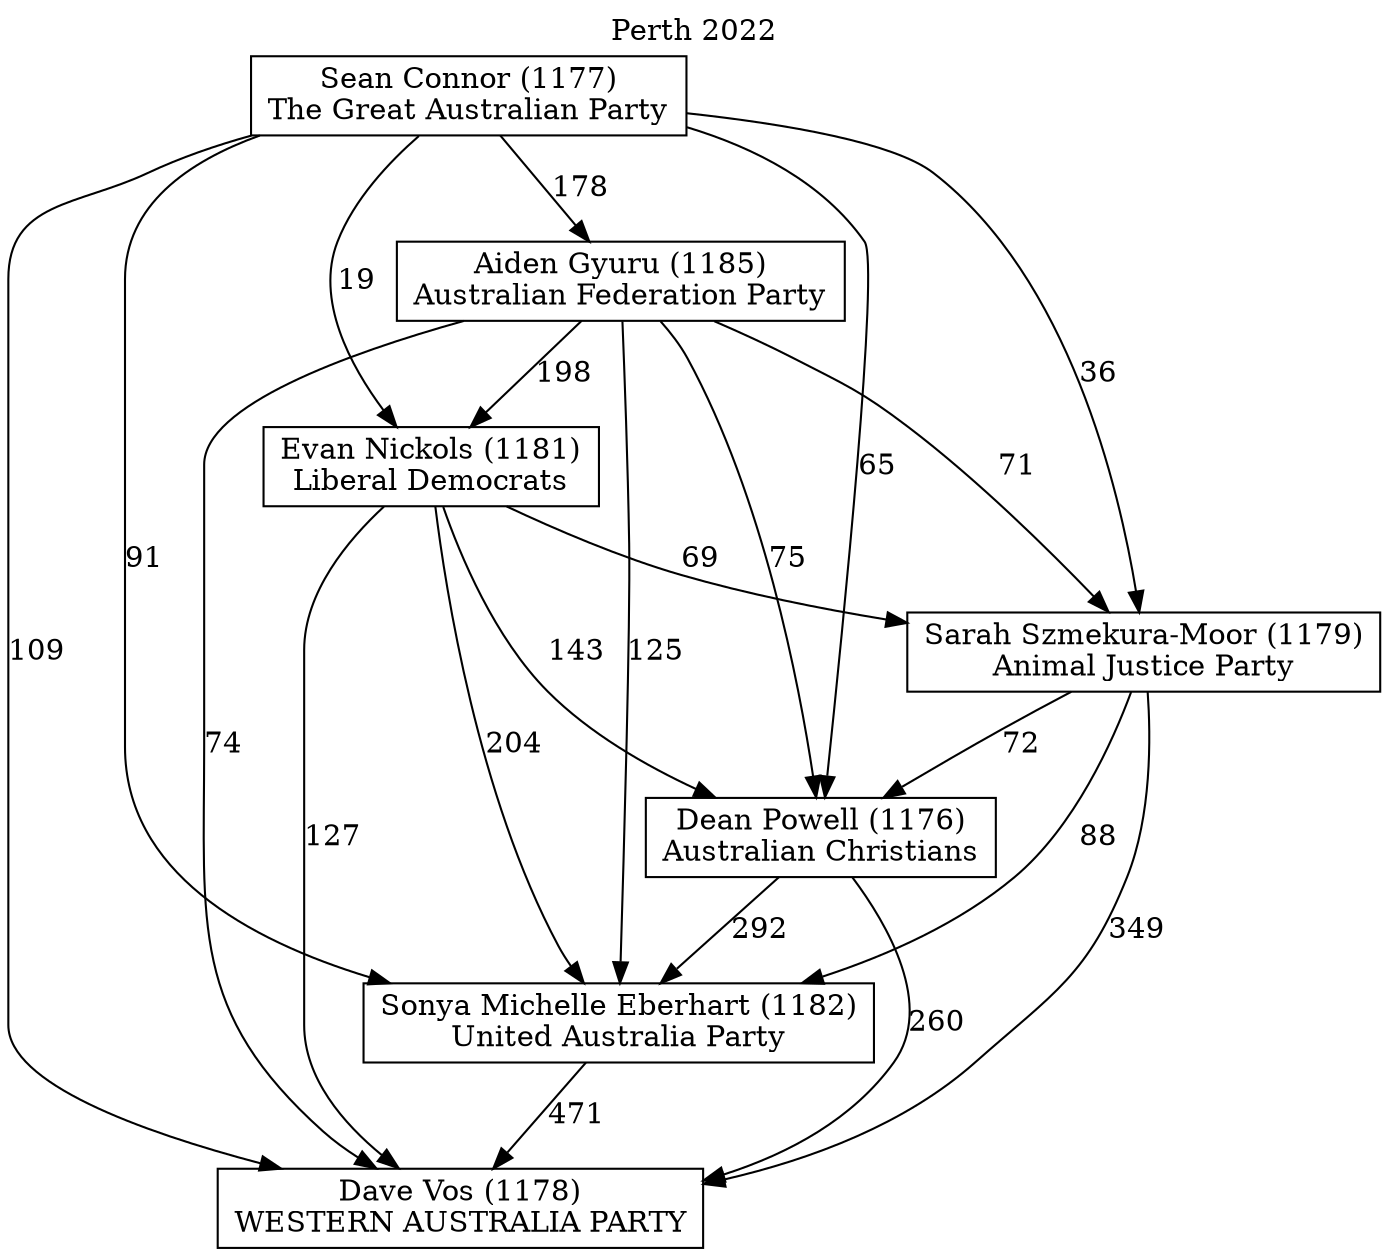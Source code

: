 // House preference flow
digraph "Dave Vos (1178)_Perth_2022" {
	graph [label="Perth 2022" labelloc=t mclimit=10]
	node [shape=box]
	"Sarah Szmekura-Moor (1179)" [label="Sarah Szmekura-Moor (1179)
Animal Justice Party"]
	"Evan Nickols (1181)" [label="Evan Nickols (1181)
Liberal Democrats"]
	"Sean Connor (1177)" [label="Sean Connor (1177)
The Great Australian Party"]
	"Dave Vos (1178)" [label="Dave Vos (1178)
WESTERN AUSTRALIA PARTY"]
	"Dean Powell (1176)" [label="Dean Powell (1176)
Australian Christians"]
	"Sonya Michelle Eberhart (1182)" [label="Sonya Michelle Eberhart (1182)
United Australia Party"]
	"Aiden Gyuru (1185)" [label="Aiden Gyuru (1185)
Australian Federation Party"]
	"Dean Powell (1176)" -> "Dave Vos (1178)" [label=260]
	"Aiden Gyuru (1185)" -> "Sonya Michelle Eberhart (1182)" [label=125]
	"Sean Connor (1177)" -> "Dean Powell (1176)" [label=65]
	"Aiden Gyuru (1185)" -> "Dean Powell (1176)" [label=75]
	"Aiden Gyuru (1185)" -> "Sarah Szmekura-Moor (1179)" [label=71]
	"Evan Nickols (1181)" -> "Sonya Michelle Eberhart (1182)" [label=204]
	"Sean Connor (1177)" -> "Evan Nickols (1181)" [label=19]
	"Evan Nickols (1181)" -> "Sarah Szmekura-Moor (1179)" [label=69]
	"Sean Connor (1177)" -> "Aiden Gyuru (1185)" [label=178]
	"Sean Connor (1177)" -> "Sarah Szmekura-Moor (1179)" [label=36]
	"Sean Connor (1177)" -> "Dave Vos (1178)" [label=109]
	"Sarah Szmekura-Moor (1179)" -> "Dave Vos (1178)" [label=349]
	"Dean Powell (1176)" -> "Sonya Michelle Eberhart (1182)" [label=292]
	"Sonya Michelle Eberhart (1182)" -> "Dave Vos (1178)" [label=471]
	"Evan Nickols (1181)" -> "Dave Vos (1178)" [label=127]
	"Sean Connor (1177)" -> "Sonya Michelle Eberhart (1182)" [label=91]
	"Evan Nickols (1181)" -> "Dean Powell (1176)" [label=143]
	"Aiden Gyuru (1185)" -> "Evan Nickols (1181)" [label=198]
	"Sarah Szmekura-Moor (1179)" -> "Dean Powell (1176)" [label=72]
	"Aiden Gyuru (1185)" -> "Dave Vos (1178)" [label=74]
	"Sarah Szmekura-Moor (1179)" -> "Sonya Michelle Eberhart (1182)" [label=88]
}
